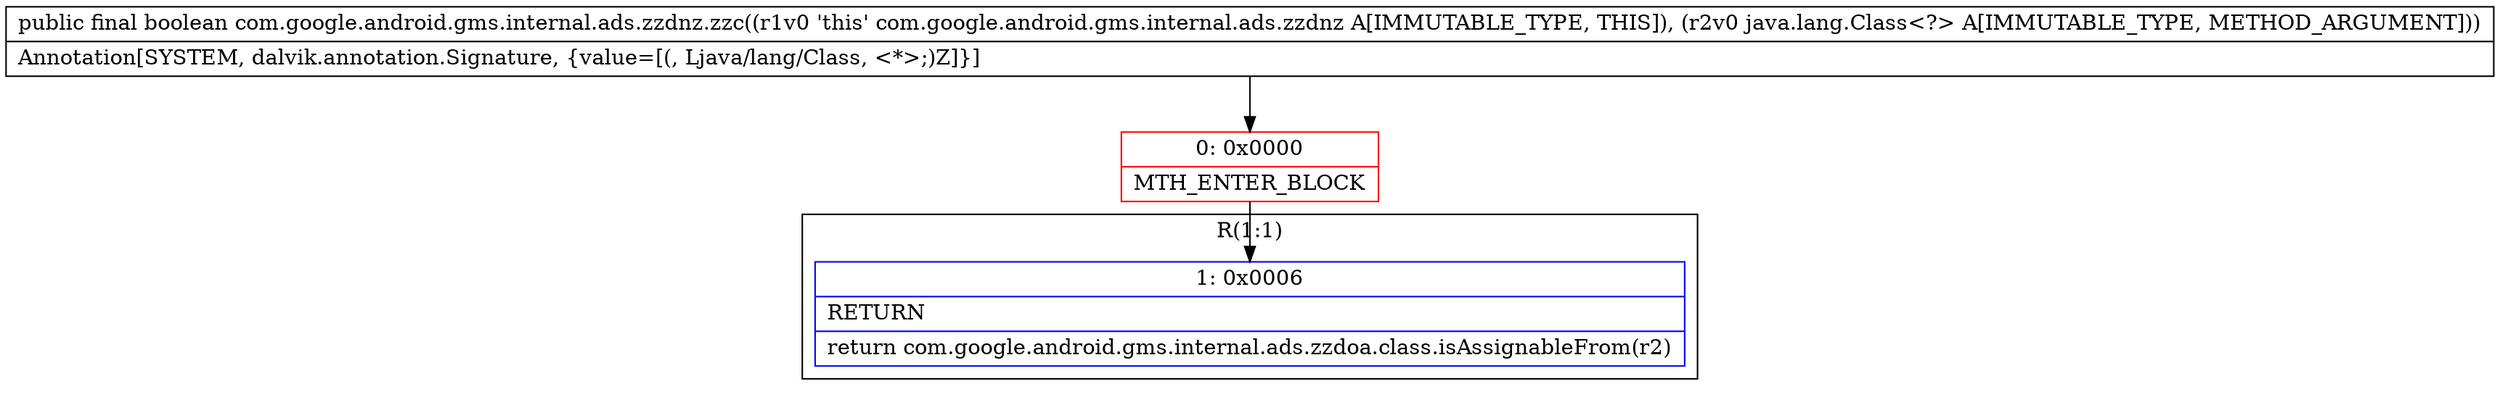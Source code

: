 digraph "CFG forcom.google.android.gms.internal.ads.zzdnz.zzc(Ljava\/lang\/Class;)Z" {
subgraph cluster_Region_278773985 {
label = "R(1:1)";
node [shape=record,color=blue];
Node_1 [shape=record,label="{1\:\ 0x0006|RETURN\l|return com.google.android.gms.internal.ads.zzdoa.class.isAssignableFrom(r2)\l}"];
}
Node_0 [shape=record,color=red,label="{0\:\ 0x0000|MTH_ENTER_BLOCK\l}"];
MethodNode[shape=record,label="{public final boolean com.google.android.gms.internal.ads.zzdnz.zzc((r1v0 'this' com.google.android.gms.internal.ads.zzdnz A[IMMUTABLE_TYPE, THIS]), (r2v0 java.lang.Class\<?\> A[IMMUTABLE_TYPE, METHOD_ARGUMENT]))  | Annotation[SYSTEM, dalvik.annotation.Signature, \{value=[(, Ljava\/lang\/Class, \<*\>;)Z]\}]\l}"];
MethodNode -> Node_0;
Node_0 -> Node_1;
}


